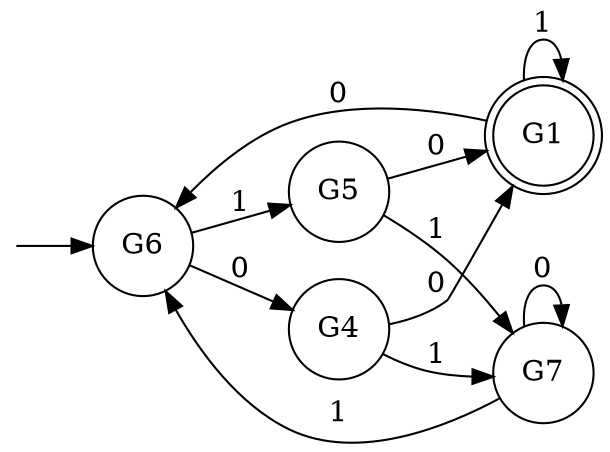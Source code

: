 digraph {
rankdir=LR;
node [shape=circle];
start [color=white, shape=point]
G1 [label="G1", shape=doublecircle]
G4 [label="G4"]
G5 [label="G5"]
G6 [label="G6"]
G7 [label="G7"]
start -> G6;
G6 -> G4 [label="0"]
G6 -> G5 [label="1"]

G4 -> G1 [label="0"]
G4 -> G7 [label="1"]

G1 -> G6 [label="0"]
G1 -> G1 [label="1"]

G5 -> G7 [label="1"]
G5 -> G1 [label="0"]

G7 -> G6 [label="1"]
G7 -> G7 [label="0"]
}
